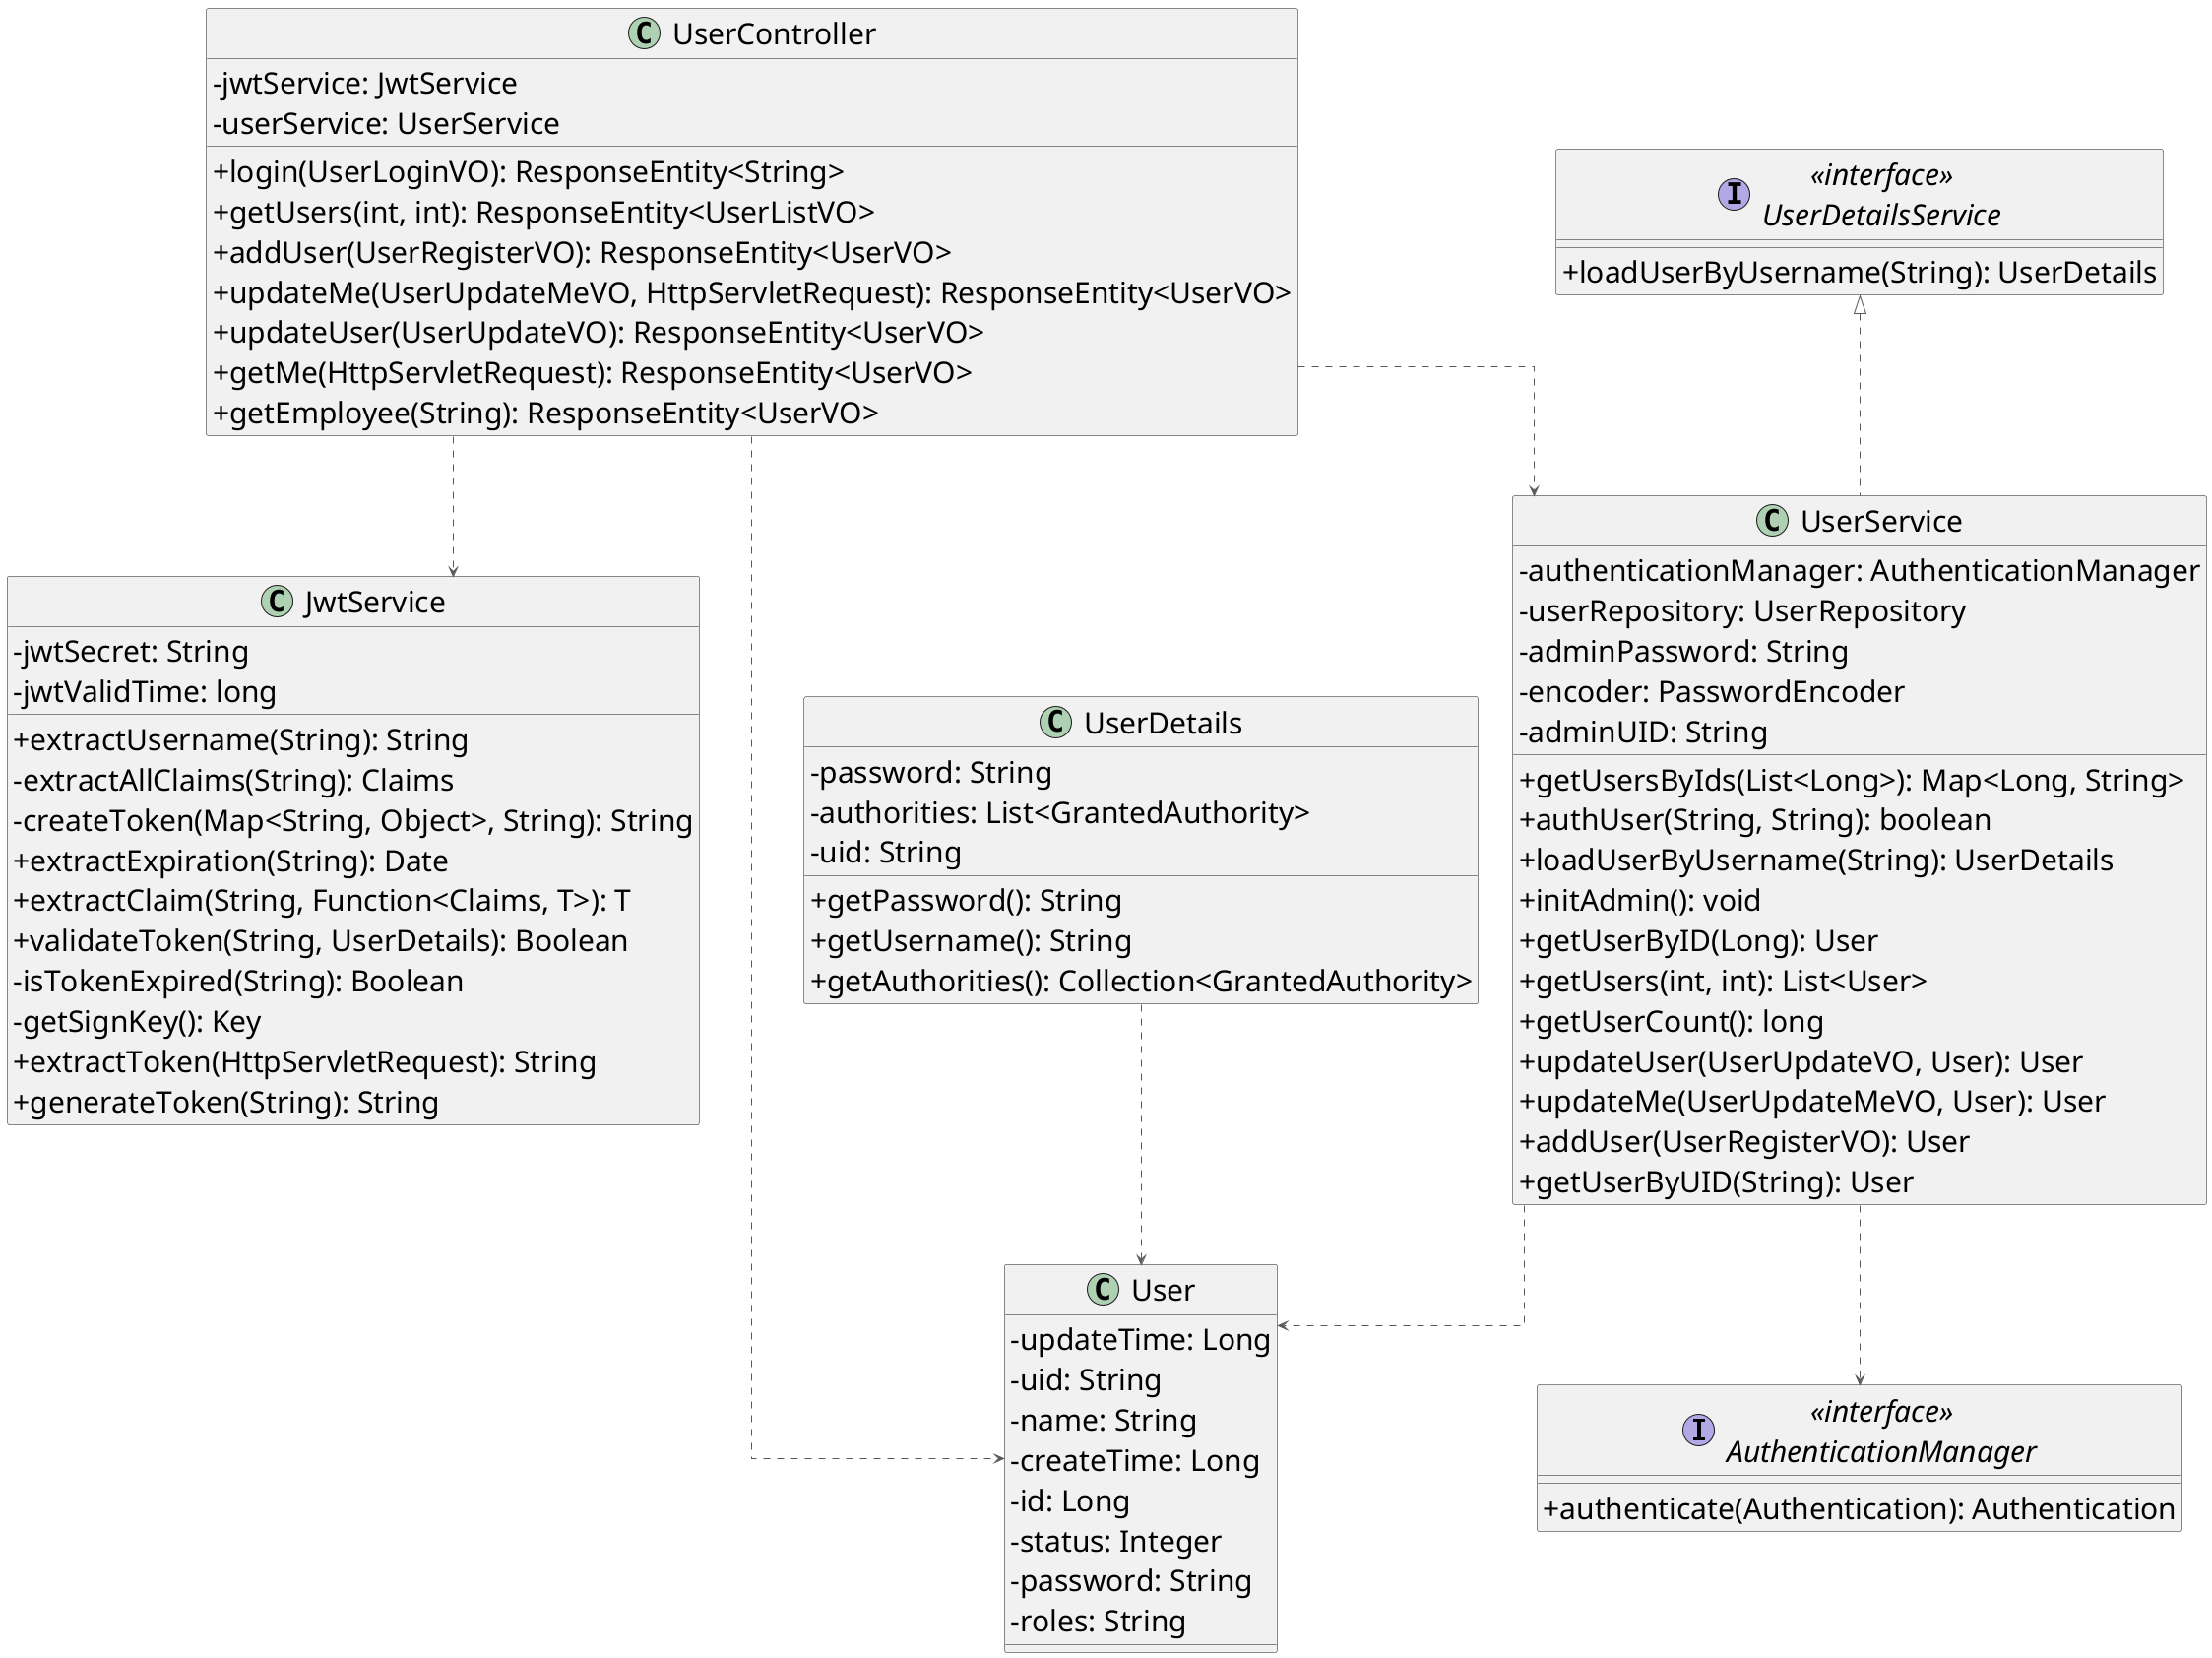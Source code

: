 @startuml

top to bottom direction
' left to right direction
skinparam linetype ortho
skinparam classAttributeIconSize 0
skinparam defaultFontSize 30

interface AuthenticationManager << interface >> {
  + authenticate(Authentication): Authentication
}
class JwtService {
  - jwtSecret: String
  - jwtValidTime: long
  + extractUsername(String): String
  - extractAllClaims(String): Claims
  - createToken(Map<String, Object>, String): String
  + extractExpiration(String): Date
  + extractClaim(String, Function<Claims, T>): T
  + validateToken(String, UserDetails): Boolean
  - isTokenExpired(String): Boolean
  - getSignKey(): Key
  + extractToken(HttpServletRequest): String
  + generateToken(String): String
}
class User {
  - updateTime: Long
  - uid: String
  - name: String
  - createTime: Long
  - id: Long
  - status: Integer
  - password: String
  - roles: String
}
class UserController {
  - jwtService: JwtService
  - userService: UserService
  + login(UserLoginVO): ResponseEntity<String>
  + getUsers(int, int): ResponseEntity<UserListVO>
  + addUser(UserRegisterVO): ResponseEntity<UserVO>
  + updateMe(UserUpdateMeVO, HttpServletRequest): ResponseEntity<UserVO>
  + updateUser(UserUpdateVO): ResponseEntity<UserVO>
  + getMe(HttpServletRequest): ResponseEntity<UserVO>
  + getEmployee(String): ResponseEntity<UserVO>
}
class UserDetails {
  - password: String
  - authorities: List<GrantedAuthority>
  - uid: String
  + getPassword(): String
  + getUsername(): String
  + getAuthorities(): Collection<GrantedAuthority>
}
interface UserDetailsService << interface >> {
  + loadUserByUsername(String): UserDetails
}
class UserService {
  - authenticationManager: AuthenticationManager
  - userRepository: UserRepository
  - adminPassword: String
  - encoder: PasswordEncoder
  - adminUID: String
  + getUsersByIds(List<Long>): Map<Long, String>
  + authUser(String, String): boolean
  + loadUserByUsername(String): UserDetails
  + initAdmin(): void
  + getUserByID(Long): User
  + getUsers(int, int): List<User>
  + getUserCount(): long
  + updateUser(UserUpdateVO, User): User
  + updateMe(UserUpdateMeVO, User): User
  + addUser(UserRegisterVO): User
  + getUserByUID(String): User
}

UserController         -[#595959,dashed]->  JwtService            
UserController         -[#595959,dashed]->  User                  
UserController         -[#595959,dashed]->  UserService           
UserDetails            -[#595959,dashed]->  User                  
UserService            -[#595959,dashed]->  AuthenticationManager 
UserService            -[#595959,dashed]->  User                  
UserDetailsService  ^-[#595959,dashed]-  UserService 
@enduml

